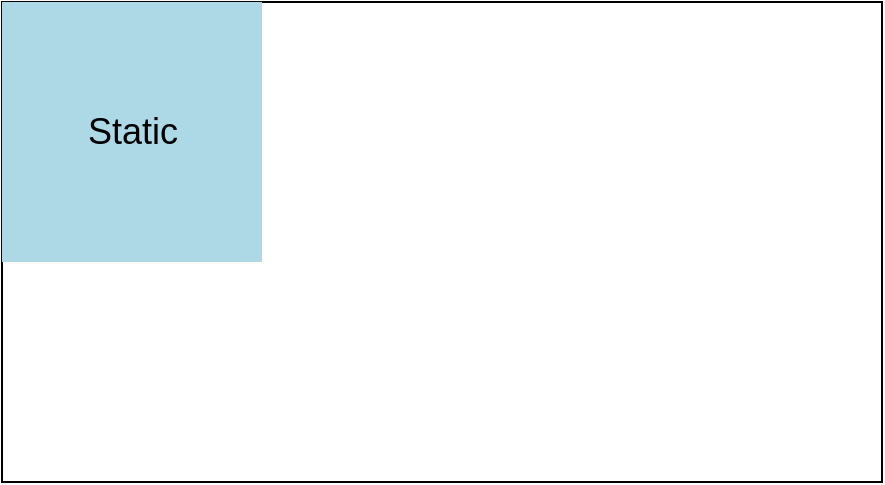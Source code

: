 <mxfile version="26.1.1" pages="3">
  <diagram name="static" id="plFs_38kc7ym2z5vYw4k">
    <mxGraphModel dx="1098" dy="788" grid="1" gridSize="10" guides="1" tooltips="1" connect="1" arrows="1" fold="1" page="1" pageScale="1" pageWidth="850" pageHeight="1100" math="0" shadow="0">
      <root>
        <mxCell id="0" />
        <mxCell id="1" parent="0" />
        <mxCell id="NALFCFV1snvfW5iD0a4g-2" value="" style="rounded=0;whiteSpace=wrap;html=1;" vertex="1" parent="1">
          <mxGeometry x="140" y="240" width="440" height="240" as="geometry" />
        </mxCell>
        <mxCell id="NALFCFV1snvfW5iD0a4g-6" value="" style="group" vertex="1" connectable="0" parent="1">
          <mxGeometry x="140" y="240" width="130" height="130" as="geometry" />
        </mxCell>
        <mxCell id="NALFCFV1snvfW5iD0a4g-4" value="" style="whiteSpace=wrap;html=1;aspect=fixed;fillColor=#ADD8E6;strokeColor=none;" vertex="1" parent="NALFCFV1snvfW5iD0a4g-6">
          <mxGeometry width="130" height="130" as="geometry" />
        </mxCell>
        <mxCell id="NALFCFV1snvfW5iD0a4g-5" value="&lt;font&gt;Static&lt;/font&gt;" style="rounded=0;whiteSpace=wrap;html=1;strokeColor=none;fillColor=none;fontSize=18;" vertex="1" parent="NALFCFV1snvfW5iD0a4g-6">
          <mxGeometry x="27.5" y="37.5" width="75" height="55" as="geometry" />
        </mxCell>
      </root>
    </mxGraphModel>
  </diagram>
  <diagram name="Relative" id="EOcUDVPXKCsMFWDS9vNM">
    <mxGraphModel dx="1098" dy="788" grid="1" gridSize="10" guides="1" tooltips="1" connect="1" arrows="1" fold="1" page="1" pageScale="1" pageWidth="850" pageHeight="1100" math="0" shadow="0">
      <root>
        <mxCell id="BeO4oAlNx_TT7jLnlcFB-0" />
        <mxCell id="BeO4oAlNx_TT7jLnlcFB-1" parent="BeO4oAlNx_TT7jLnlcFB-0" />
        <mxCell id="BeO4oAlNx_TT7jLnlcFB-2" value="" style="rounded=0;whiteSpace=wrap;html=1;" vertex="1" parent="BeO4oAlNx_TT7jLnlcFB-1">
          <mxGeometry x="140" y="240" width="520" height="300" as="geometry" />
        </mxCell>
        <mxCell id="BeO4oAlNx_TT7jLnlcFB-3" value="" style="group" vertex="1" connectable="0" parent="BeO4oAlNx_TT7jLnlcFB-1">
          <mxGeometry x="220" y="290" width="130" height="130" as="geometry" />
        </mxCell>
        <mxCell id="BeO4oAlNx_TT7jLnlcFB-4" value="" style="whiteSpace=wrap;html=1;aspect=fixed;fillColor=#ADD8E6;strokeColor=none;" vertex="1" parent="BeO4oAlNx_TT7jLnlcFB-3">
          <mxGeometry width="130" height="130" as="geometry" />
        </mxCell>
        <mxCell id="BeO4oAlNx_TT7jLnlcFB-5" value="&lt;font&gt;Static&lt;/font&gt;" style="rounded=0;whiteSpace=wrap;html=1;strokeColor=none;fillColor=none;fontSize=18;" vertex="1" parent="BeO4oAlNx_TT7jLnlcFB-3">
          <mxGeometry x="27.5" y="37.5" width="75" height="55" as="geometry" />
        </mxCell>
        <mxCell id="BeO4oAlNx_TT7jLnlcFB-6" value="" style="endArrow=classic;startArrow=classic;html=1;rounded=0;dashed=1;" edge="1" parent="BeO4oAlNx_TT7jLnlcFB-1">
          <mxGeometry width="50" height="50" relative="1" as="geometry">
            <mxPoint x="280" y="290" as="sourcePoint" />
            <mxPoint x="280" y="240" as="targetPoint" />
          </mxGeometry>
        </mxCell>
        <mxCell id="BeO4oAlNx_TT7jLnlcFB-7" value="&lt;font style=&quot;font-size: 18px;&quot;&gt;10px&lt;/font&gt;" style="rounded=0;whiteSpace=wrap;html=1;fillColor=none;strokeColor=none;" vertex="1" parent="BeO4oAlNx_TT7jLnlcFB-1">
          <mxGeometry x="290" y="260" width="60" height="20" as="geometry" />
        </mxCell>
        <mxCell id="BeO4oAlNx_TT7jLnlcFB-8" value="" style="endArrow=classic;startArrow=classic;html=1;rounded=0;entryX=0;entryY=0.5;entryDx=0;entryDy=0;" edge="1" parent="BeO4oAlNx_TT7jLnlcFB-1" target="BeO4oAlNx_TT7jLnlcFB-4">
          <mxGeometry width="50" height="50" relative="1" as="geometry">
            <mxPoint x="140" y="354.5" as="sourcePoint" />
            <mxPoint x="210" y="354.5" as="targetPoint" />
            <Array as="points">
              <mxPoint x="150" y="354.5" />
            </Array>
          </mxGeometry>
        </mxCell>
        <mxCell id="BeO4oAlNx_TT7jLnlcFB-9" value="&lt;font style=&quot;font-size: 18px;&quot;&gt;20px&lt;/font&gt;" style="rounded=0;whiteSpace=wrap;html=1;fillColor=none;strokeColor=none;" vertex="1" parent="BeO4oAlNx_TT7jLnlcFB-1">
          <mxGeometry x="150" y="320" width="60" height="20" as="geometry" />
        </mxCell>
      </root>
    </mxGraphModel>
  </diagram>
  <diagram id="Teofn9Wjjqk5otoXFC0C" name="clear-botth">
    <mxGraphModel dx="1098" dy="788" grid="1" gridSize="10" guides="1" tooltips="1" connect="1" arrows="1" fold="1" page="1" pageScale="1" pageWidth="850" pageHeight="1100" math="0" shadow="0">
      <root>
        <mxCell id="0" />
        <mxCell id="1" parent="0" />
        <mxCell id="bhaUHMoUacEJdti6ifZY-1" value="" style="rounded=0;whiteSpace=wrap;html=1;strokeWidth=3;" vertex="1" parent="1">
          <mxGeometry x="70" y="110" width="690" height="90" as="geometry" />
        </mxCell>
        <mxCell id="bhaUHMoUacEJdti6ifZY-4" value="" style="rounded=0;whiteSpace=wrap;html=1;strokeWidth=3;" vertex="1" parent="1">
          <mxGeometry x="70" y="220" width="170" height="360" as="geometry" />
        </mxCell>
        <mxCell id="bhaUHMoUacEJdti6ifZY-5" value="" style="rounded=0;whiteSpace=wrap;html=1;strokeWidth=3;" vertex="1" parent="1">
          <mxGeometry x="260" y="220" width="500" height="360" as="geometry" />
        </mxCell>
        <mxCell id="bhaUHMoUacEJdti6ifZY-7" value="" style="rounded=0;whiteSpace=wrap;html=1;strokeWidth=3;" vertex="1" parent="1">
          <mxGeometry x="70" y="600" width="690" height="90" as="geometry" />
        </mxCell>
        <mxCell id="bhaUHMoUacEJdti6ifZY-8" value="&lt;font style=&quot;font-size: 24px;&quot;&gt;Header&lt;/font&gt;" style="rounded=0;whiteSpace=wrap;html=1;strokeColor=none;fillColor=none;" vertex="1" parent="1">
          <mxGeometry x="355" y="125" width="120" height="60" as="geometry" />
        </mxCell>
        <mxCell id="bhaUHMoUacEJdti6ifZY-9" value="&lt;font style=&quot;font-size: 24px;&quot;&gt;Footer&lt;/font&gt;" style="rounded=0;whiteSpace=wrap;html=1;strokeColor=none;fillColor=none;" vertex="1" parent="1">
          <mxGeometry x="355" y="615" width="120" height="60" as="geometry" />
        </mxCell>
        <mxCell id="bhaUHMoUacEJdti6ifZY-10" value="&lt;font style=&quot;font-size: 24px;&quot;&gt;Sidebar&lt;/font&gt;" style="rounded=0;whiteSpace=wrap;html=1;strokeColor=none;fillColor=none;" vertex="1" parent="1">
          <mxGeometry x="95" y="370" width="120" height="60" as="geometry" />
        </mxCell>
        <mxCell id="bhaUHMoUacEJdti6ifZY-11" value="&lt;font style=&quot;font-size: 24px;&quot;&gt;Main content&lt;/font&gt;" style="rounded=0;whiteSpace=wrap;html=1;strokeColor=none;fillColor=none;" vertex="1" parent="1">
          <mxGeometry x="425" y="370" width="170" height="60" as="geometry" />
        </mxCell>
      </root>
    </mxGraphModel>
  </diagram>
</mxfile>
